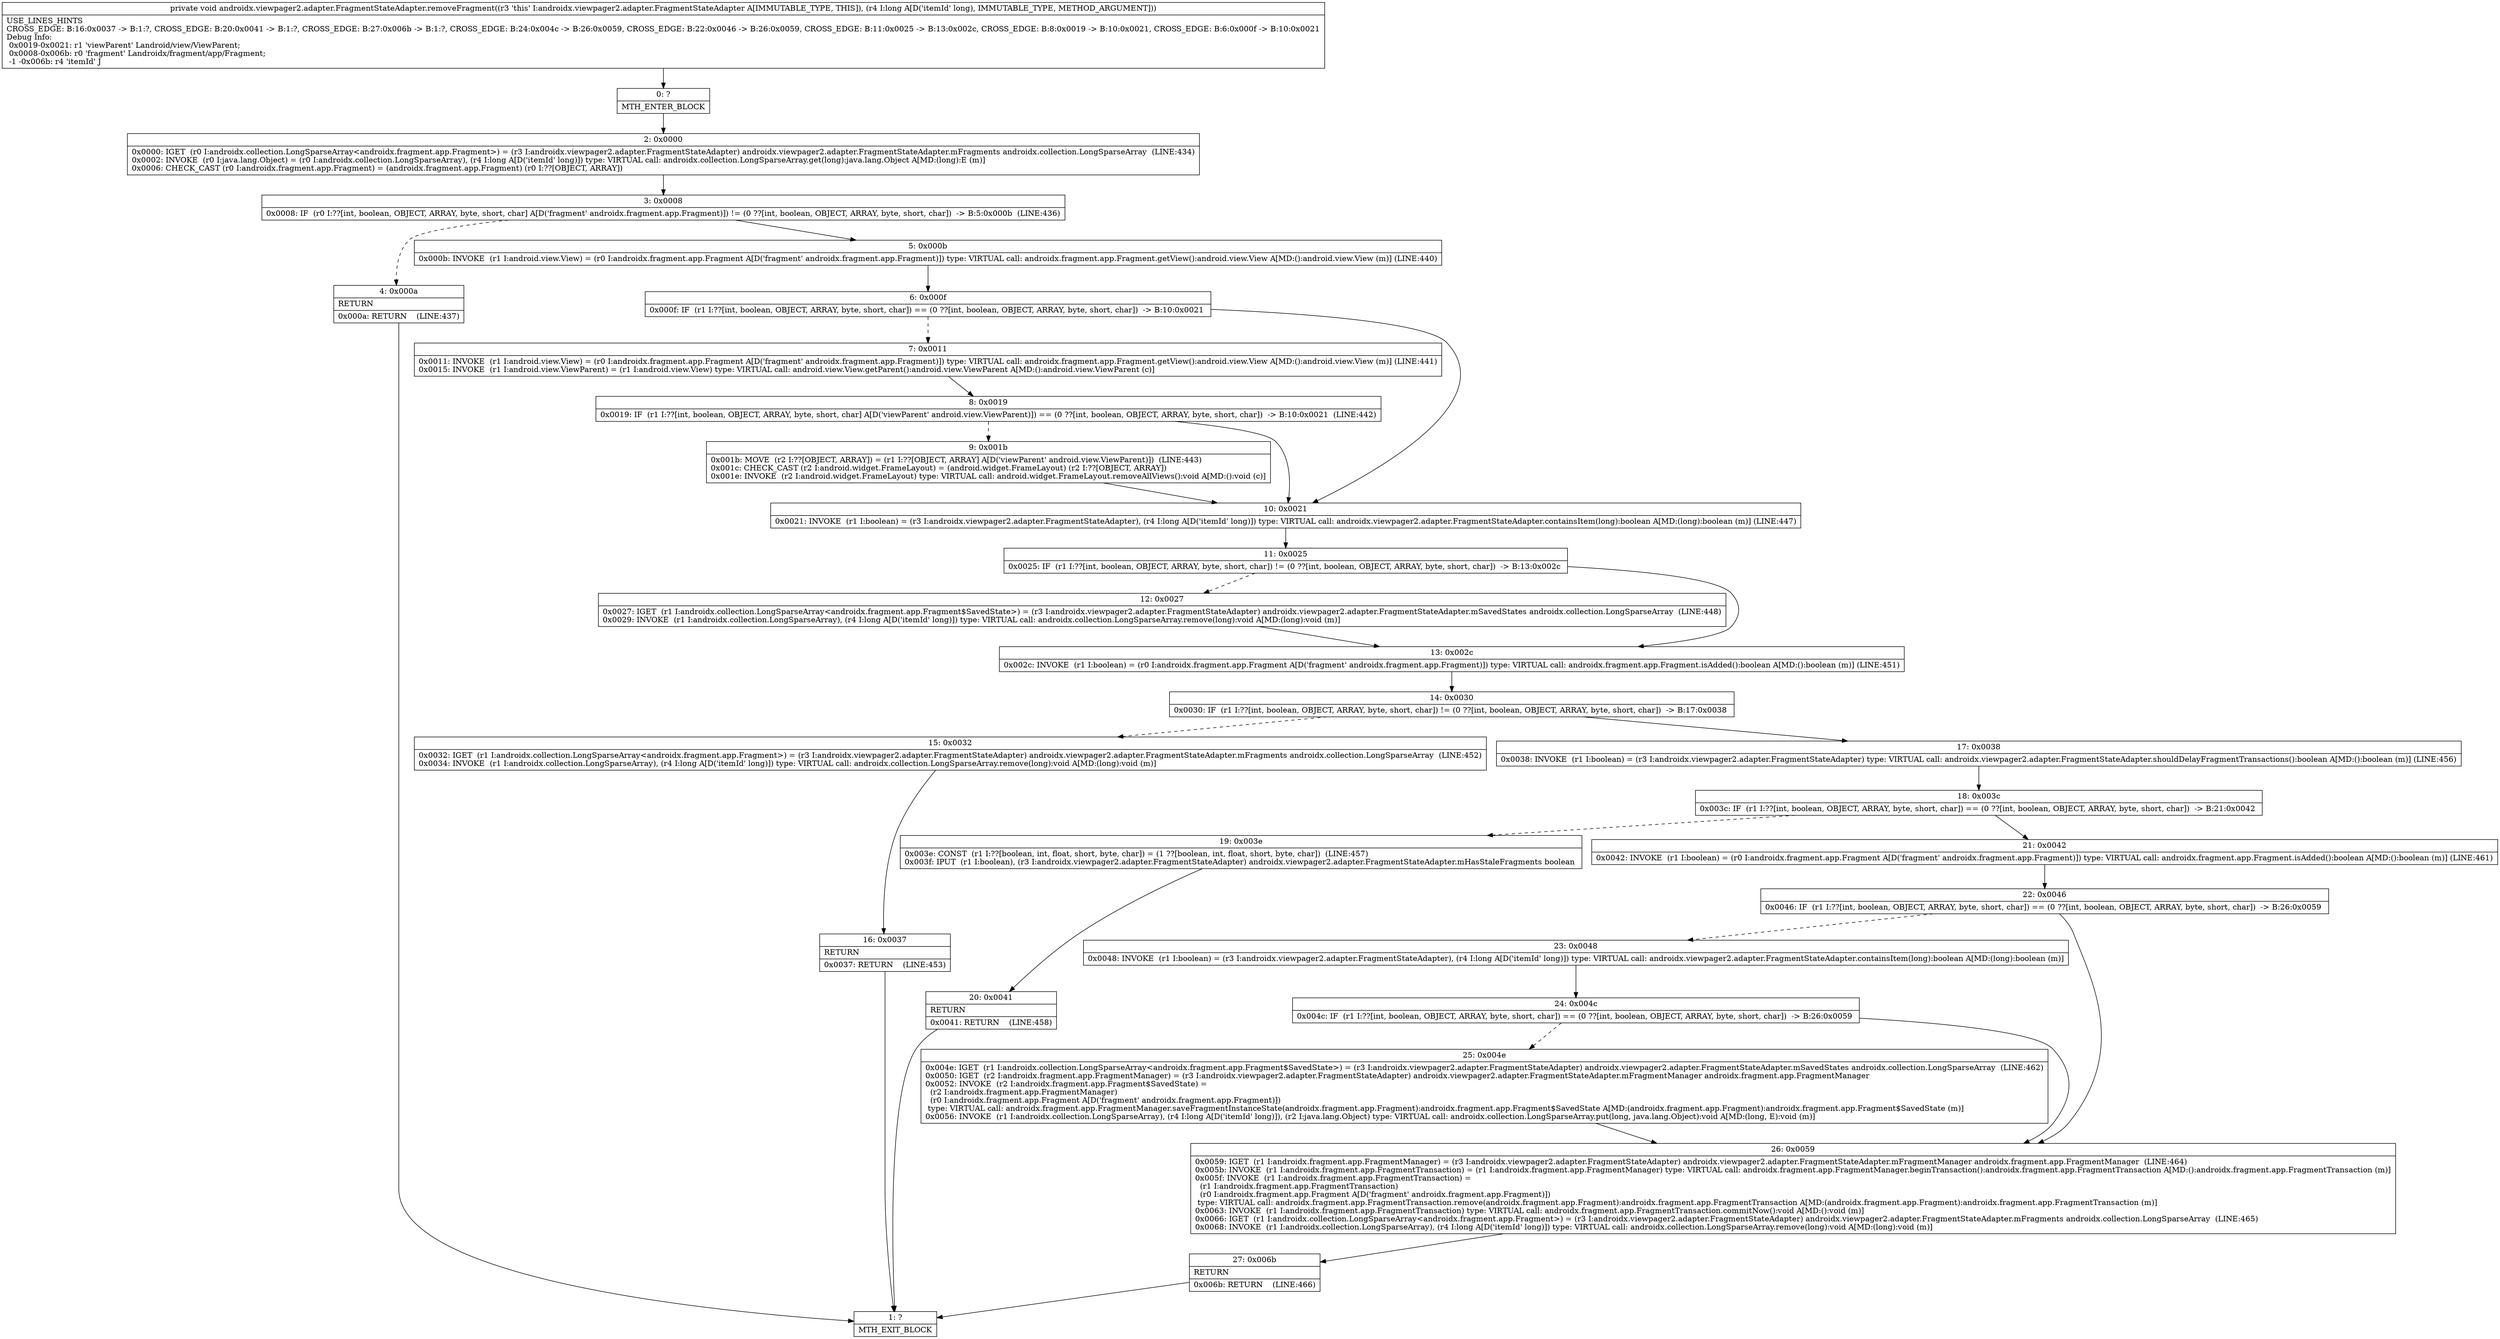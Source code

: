digraph "CFG forandroidx.viewpager2.adapter.FragmentStateAdapter.removeFragment(J)V" {
Node_0 [shape=record,label="{0\:\ ?|MTH_ENTER_BLOCK\l}"];
Node_2 [shape=record,label="{2\:\ 0x0000|0x0000: IGET  (r0 I:androidx.collection.LongSparseArray\<androidx.fragment.app.Fragment\>) = (r3 I:androidx.viewpager2.adapter.FragmentStateAdapter) androidx.viewpager2.adapter.FragmentStateAdapter.mFragments androidx.collection.LongSparseArray  (LINE:434)\l0x0002: INVOKE  (r0 I:java.lang.Object) = (r0 I:androidx.collection.LongSparseArray), (r4 I:long A[D('itemId' long)]) type: VIRTUAL call: androidx.collection.LongSparseArray.get(long):java.lang.Object A[MD:(long):E (m)]\l0x0006: CHECK_CAST (r0 I:androidx.fragment.app.Fragment) = (androidx.fragment.app.Fragment) (r0 I:??[OBJECT, ARRAY]) \l}"];
Node_3 [shape=record,label="{3\:\ 0x0008|0x0008: IF  (r0 I:??[int, boolean, OBJECT, ARRAY, byte, short, char] A[D('fragment' androidx.fragment.app.Fragment)]) != (0 ??[int, boolean, OBJECT, ARRAY, byte, short, char])  \-\> B:5:0x000b  (LINE:436)\l}"];
Node_4 [shape=record,label="{4\:\ 0x000a|RETURN\l|0x000a: RETURN    (LINE:437)\l}"];
Node_1 [shape=record,label="{1\:\ ?|MTH_EXIT_BLOCK\l}"];
Node_5 [shape=record,label="{5\:\ 0x000b|0x000b: INVOKE  (r1 I:android.view.View) = (r0 I:androidx.fragment.app.Fragment A[D('fragment' androidx.fragment.app.Fragment)]) type: VIRTUAL call: androidx.fragment.app.Fragment.getView():android.view.View A[MD:():android.view.View (m)] (LINE:440)\l}"];
Node_6 [shape=record,label="{6\:\ 0x000f|0x000f: IF  (r1 I:??[int, boolean, OBJECT, ARRAY, byte, short, char]) == (0 ??[int, boolean, OBJECT, ARRAY, byte, short, char])  \-\> B:10:0x0021 \l}"];
Node_7 [shape=record,label="{7\:\ 0x0011|0x0011: INVOKE  (r1 I:android.view.View) = (r0 I:androidx.fragment.app.Fragment A[D('fragment' androidx.fragment.app.Fragment)]) type: VIRTUAL call: androidx.fragment.app.Fragment.getView():android.view.View A[MD:():android.view.View (m)] (LINE:441)\l0x0015: INVOKE  (r1 I:android.view.ViewParent) = (r1 I:android.view.View) type: VIRTUAL call: android.view.View.getParent():android.view.ViewParent A[MD:():android.view.ViewParent (c)]\l}"];
Node_8 [shape=record,label="{8\:\ 0x0019|0x0019: IF  (r1 I:??[int, boolean, OBJECT, ARRAY, byte, short, char] A[D('viewParent' android.view.ViewParent)]) == (0 ??[int, boolean, OBJECT, ARRAY, byte, short, char])  \-\> B:10:0x0021  (LINE:442)\l}"];
Node_9 [shape=record,label="{9\:\ 0x001b|0x001b: MOVE  (r2 I:??[OBJECT, ARRAY]) = (r1 I:??[OBJECT, ARRAY] A[D('viewParent' android.view.ViewParent)])  (LINE:443)\l0x001c: CHECK_CAST (r2 I:android.widget.FrameLayout) = (android.widget.FrameLayout) (r2 I:??[OBJECT, ARRAY]) \l0x001e: INVOKE  (r2 I:android.widget.FrameLayout) type: VIRTUAL call: android.widget.FrameLayout.removeAllViews():void A[MD:():void (c)]\l}"];
Node_10 [shape=record,label="{10\:\ 0x0021|0x0021: INVOKE  (r1 I:boolean) = (r3 I:androidx.viewpager2.adapter.FragmentStateAdapter), (r4 I:long A[D('itemId' long)]) type: VIRTUAL call: androidx.viewpager2.adapter.FragmentStateAdapter.containsItem(long):boolean A[MD:(long):boolean (m)] (LINE:447)\l}"];
Node_11 [shape=record,label="{11\:\ 0x0025|0x0025: IF  (r1 I:??[int, boolean, OBJECT, ARRAY, byte, short, char]) != (0 ??[int, boolean, OBJECT, ARRAY, byte, short, char])  \-\> B:13:0x002c \l}"];
Node_12 [shape=record,label="{12\:\ 0x0027|0x0027: IGET  (r1 I:androidx.collection.LongSparseArray\<androidx.fragment.app.Fragment$SavedState\>) = (r3 I:androidx.viewpager2.adapter.FragmentStateAdapter) androidx.viewpager2.adapter.FragmentStateAdapter.mSavedStates androidx.collection.LongSparseArray  (LINE:448)\l0x0029: INVOKE  (r1 I:androidx.collection.LongSparseArray), (r4 I:long A[D('itemId' long)]) type: VIRTUAL call: androidx.collection.LongSparseArray.remove(long):void A[MD:(long):void (m)]\l}"];
Node_13 [shape=record,label="{13\:\ 0x002c|0x002c: INVOKE  (r1 I:boolean) = (r0 I:androidx.fragment.app.Fragment A[D('fragment' androidx.fragment.app.Fragment)]) type: VIRTUAL call: androidx.fragment.app.Fragment.isAdded():boolean A[MD:():boolean (m)] (LINE:451)\l}"];
Node_14 [shape=record,label="{14\:\ 0x0030|0x0030: IF  (r1 I:??[int, boolean, OBJECT, ARRAY, byte, short, char]) != (0 ??[int, boolean, OBJECT, ARRAY, byte, short, char])  \-\> B:17:0x0038 \l}"];
Node_15 [shape=record,label="{15\:\ 0x0032|0x0032: IGET  (r1 I:androidx.collection.LongSparseArray\<androidx.fragment.app.Fragment\>) = (r3 I:androidx.viewpager2.adapter.FragmentStateAdapter) androidx.viewpager2.adapter.FragmentStateAdapter.mFragments androidx.collection.LongSparseArray  (LINE:452)\l0x0034: INVOKE  (r1 I:androidx.collection.LongSparseArray), (r4 I:long A[D('itemId' long)]) type: VIRTUAL call: androidx.collection.LongSparseArray.remove(long):void A[MD:(long):void (m)]\l}"];
Node_16 [shape=record,label="{16\:\ 0x0037|RETURN\l|0x0037: RETURN    (LINE:453)\l}"];
Node_17 [shape=record,label="{17\:\ 0x0038|0x0038: INVOKE  (r1 I:boolean) = (r3 I:androidx.viewpager2.adapter.FragmentStateAdapter) type: VIRTUAL call: androidx.viewpager2.adapter.FragmentStateAdapter.shouldDelayFragmentTransactions():boolean A[MD:():boolean (m)] (LINE:456)\l}"];
Node_18 [shape=record,label="{18\:\ 0x003c|0x003c: IF  (r1 I:??[int, boolean, OBJECT, ARRAY, byte, short, char]) == (0 ??[int, boolean, OBJECT, ARRAY, byte, short, char])  \-\> B:21:0x0042 \l}"];
Node_19 [shape=record,label="{19\:\ 0x003e|0x003e: CONST  (r1 I:??[boolean, int, float, short, byte, char]) = (1 ??[boolean, int, float, short, byte, char])  (LINE:457)\l0x003f: IPUT  (r1 I:boolean), (r3 I:androidx.viewpager2.adapter.FragmentStateAdapter) androidx.viewpager2.adapter.FragmentStateAdapter.mHasStaleFragments boolean \l}"];
Node_20 [shape=record,label="{20\:\ 0x0041|RETURN\l|0x0041: RETURN    (LINE:458)\l}"];
Node_21 [shape=record,label="{21\:\ 0x0042|0x0042: INVOKE  (r1 I:boolean) = (r0 I:androidx.fragment.app.Fragment A[D('fragment' androidx.fragment.app.Fragment)]) type: VIRTUAL call: androidx.fragment.app.Fragment.isAdded():boolean A[MD:():boolean (m)] (LINE:461)\l}"];
Node_22 [shape=record,label="{22\:\ 0x0046|0x0046: IF  (r1 I:??[int, boolean, OBJECT, ARRAY, byte, short, char]) == (0 ??[int, boolean, OBJECT, ARRAY, byte, short, char])  \-\> B:26:0x0059 \l}"];
Node_23 [shape=record,label="{23\:\ 0x0048|0x0048: INVOKE  (r1 I:boolean) = (r3 I:androidx.viewpager2.adapter.FragmentStateAdapter), (r4 I:long A[D('itemId' long)]) type: VIRTUAL call: androidx.viewpager2.adapter.FragmentStateAdapter.containsItem(long):boolean A[MD:(long):boolean (m)]\l}"];
Node_24 [shape=record,label="{24\:\ 0x004c|0x004c: IF  (r1 I:??[int, boolean, OBJECT, ARRAY, byte, short, char]) == (0 ??[int, boolean, OBJECT, ARRAY, byte, short, char])  \-\> B:26:0x0059 \l}"];
Node_25 [shape=record,label="{25\:\ 0x004e|0x004e: IGET  (r1 I:androidx.collection.LongSparseArray\<androidx.fragment.app.Fragment$SavedState\>) = (r3 I:androidx.viewpager2.adapter.FragmentStateAdapter) androidx.viewpager2.adapter.FragmentStateAdapter.mSavedStates androidx.collection.LongSparseArray  (LINE:462)\l0x0050: IGET  (r2 I:androidx.fragment.app.FragmentManager) = (r3 I:androidx.viewpager2.adapter.FragmentStateAdapter) androidx.viewpager2.adapter.FragmentStateAdapter.mFragmentManager androidx.fragment.app.FragmentManager \l0x0052: INVOKE  (r2 I:androidx.fragment.app.Fragment$SavedState) = \l  (r2 I:androidx.fragment.app.FragmentManager)\l  (r0 I:androidx.fragment.app.Fragment A[D('fragment' androidx.fragment.app.Fragment)])\l type: VIRTUAL call: androidx.fragment.app.FragmentManager.saveFragmentInstanceState(androidx.fragment.app.Fragment):androidx.fragment.app.Fragment$SavedState A[MD:(androidx.fragment.app.Fragment):androidx.fragment.app.Fragment$SavedState (m)]\l0x0056: INVOKE  (r1 I:androidx.collection.LongSparseArray), (r4 I:long A[D('itemId' long)]), (r2 I:java.lang.Object) type: VIRTUAL call: androidx.collection.LongSparseArray.put(long, java.lang.Object):void A[MD:(long, E):void (m)]\l}"];
Node_26 [shape=record,label="{26\:\ 0x0059|0x0059: IGET  (r1 I:androidx.fragment.app.FragmentManager) = (r3 I:androidx.viewpager2.adapter.FragmentStateAdapter) androidx.viewpager2.adapter.FragmentStateAdapter.mFragmentManager androidx.fragment.app.FragmentManager  (LINE:464)\l0x005b: INVOKE  (r1 I:androidx.fragment.app.FragmentTransaction) = (r1 I:androidx.fragment.app.FragmentManager) type: VIRTUAL call: androidx.fragment.app.FragmentManager.beginTransaction():androidx.fragment.app.FragmentTransaction A[MD:():androidx.fragment.app.FragmentTransaction (m)]\l0x005f: INVOKE  (r1 I:androidx.fragment.app.FragmentTransaction) = \l  (r1 I:androidx.fragment.app.FragmentTransaction)\l  (r0 I:androidx.fragment.app.Fragment A[D('fragment' androidx.fragment.app.Fragment)])\l type: VIRTUAL call: androidx.fragment.app.FragmentTransaction.remove(androidx.fragment.app.Fragment):androidx.fragment.app.FragmentTransaction A[MD:(androidx.fragment.app.Fragment):androidx.fragment.app.FragmentTransaction (m)]\l0x0063: INVOKE  (r1 I:androidx.fragment.app.FragmentTransaction) type: VIRTUAL call: androidx.fragment.app.FragmentTransaction.commitNow():void A[MD:():void (m)]\l0x0066: IGET  (r1 I:androidx.collection.LongSparseArray\<androidx.fragment.app.Fragment\>) = (r3 I:androidx.viewpager2.adapter.FragmentStateAdapter) androidx.viewpager2.adapter.FragmentStateAdapter.mFragments androidx.collection.LongSparseArray  (LINE:465)\l0x0068: INVOKE  (r1 I:androidx.collection.LongSparseArray), (r4 I:long A[D('itemId' long)]) type: VIRTUAL call: androidx.collection.LongSparseArray.remove(long):void A[MD:(long):void (m)]\l}"];
Node_27 [shape=record,label="{27\:\ 0x006b|RETURN\l|0x006b: RETURN    (LINE:466)\l}"];
MethodNode[shape=record,label="{private void androidx.viewpager2.adapter.FragmentStateAdapter.removeFragment((r3 'this' I:androidx.viewpager2.adapter.FragmentStateAdapter A[IMMUTABLE_TYPE, THIS]), (r4 I:long A[D('itemId' long), IMMUTABLE_TYPE, METHOD_ARGUMENT]))  | USE_LINES_HINTS\lCROSS_EDGE: B:16:0x0037 \-\> B:1:?, CROSS_EDGE: B:20:0x0041 \-\> B:1:?, CROSS_EDGE: B:27:0x006b \-\> B:1:?, CROSS_EDGE: B:24:0x004c \-\> B:26:0x0059, CROSS_EDGE: B:22:0x0046 \-\> B:26:0x0059, CROSS_EDGE: B:11:0x0025 \-\> B:13:0x002c, CROSS_EDGE: B:8:0x0019 \-\> B:10:0x0021, CROSS_EDGE: B:6:0x000f \-\> B:10:0x0021\lDebug Info:\l  0x0019\-0x0021: r1 'viewParent' Landroid\/view\/ViewParent;\l  0x0008\-0x006b: r0 'fragment' Landroidx\/fragment\/app\/Fragment;\l  \-1 \-0x006b: r4 'itemId' J\l}"];
MethodNode -> Node_0;Node_0 -> Node_2;
Node_2 -> Node_3;
Node_3 -> Node_4[style=dashed];
Node_3 -> Node_5;
Node_4 -> Node_1;
Node_5 -> Node_6;
Node_6 -> Node_7[style=dashed];
Node_6 -> Node_10;
Node_7 -> Node_8;
Node_8 -> Node_9[style=dashed];
Node_8 -> Node_10;
Node_9 -> Node_10;
Node_10 -> Node_11;
Node_11 -> Node_12[style=dashed];
Node_11 -> Node_13;
Node_12 -> Node_13;
Node_13 -> Node_14;
Node_14 -> Node_15[style=dashed];
Node_14 -> Node_17;
Node_15 -> Node_16;
Node_16 -> Node_1;
Node_17 -> Node_18;
Node_18 -> Node_19[style=dashed];
Node_18 -> Node_21;
Node_19 -> Node_20;
Node_20 -> Node_1;
Node_21 -> Node_22;
Node_22 -> Node_23[style=dashed];
Node_22 -> Node_26;
Node_23 -> Node_24;
Node_24 -> Node_25[style=dashed];
Node_24 -> Node_26;
Node_25 -> Node_26;
Node_26 -> Node_27;
Node_27 -> Node_1;
}

